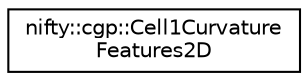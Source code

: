 digraph "Graphical Class Hierarchy"
{
  edge [fontname="Helvetica",fontsize="10",labelfontname="Helvetica",labelfontsize="10"];
  node [fontname="Helvetica",fontsize="10",shape=record];
  rankdir="LR";
  Node1 [label="nifty::cgp::Cell1Curvature\lFeatures2D",height=0.2,width=0.4,color="black", fillcolor="white", style="filled",URL="$classnifty_1_1cgp_1_1Cell1CurvatureFeatures2D.html"];
}
